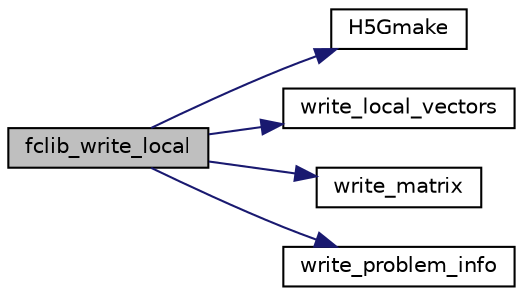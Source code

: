 digraph "fclib_write_local"
{
  edge [fontname="Helvetica",fontsize="10",labelfontname="Helvetica",labelfontsize="10"];
  node [fontname="Helvetica",fontsize="10",shape=record];
  rankdir="LR";
  Node5 [label="fclib_write_local",height=0.2,width=0.4,color="black", fillcolor="grey75", style="filled", fontcolor="black"];
  Node5 -> Node6 [color="midnightblue",fontsize="10",style="solid",fontname="Helvetica"];
  Node6 [label="H5Gmake",height=0.2,width=0.4,color="black", fillcolor="white", style="filled",URL="$fclib_8h.html#a4af9c6a6525fa117fd4573ca3d6dce2e",tooltip="make group "];
  Node5 -> Node7 [color="midnightblue",fontsize="10",style="solid",fontname="Helvetica"];
  Node7 [label="write_local_vectors",height=0.2,width=0.4,color="black", fillcolor="white", style="filled",URL="$fclib_8h.html#a0b5694e85730f32079c9d8b49a38aff6",tooltip="write local vectors "];
  Node5 -> Node8 [color="midnightblue",fontsize="10",style="solid",fontname="Helvetica"];
  Node8 [label="write_matrix",height=0.2,width=0.4,color="black", fillcolor="white", style="filled",URL="$fclib_8h.html#a01e38ad037cd4b30eb8d1657a1602200",tooltip="write matrix "];
  Node5 -> Node9 [color="midnightblue",fontsize="10",style="solid",fontname="Helvetica"];
  Node9 [label="write_problem_info",height=0.2,width=0.4,color="black", fillcolor="white", style="filled",URL="$fclib_8h.html#a3da0efccf168aa02bf11dca34c838487",tooltip="write problem info "];
}
